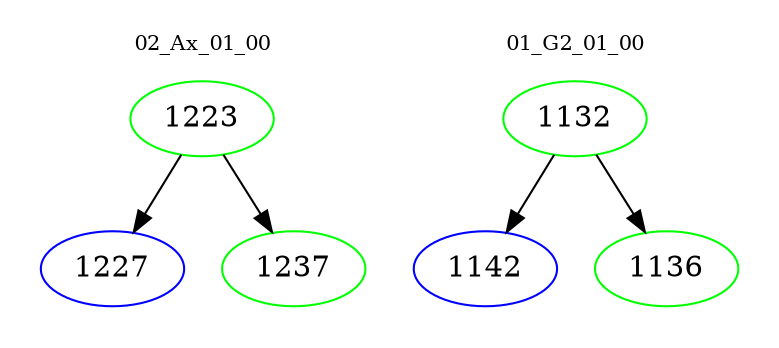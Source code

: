 digraph{
subgraph cluster_0 {
color = white
label = "02_Ax_01_00";
fontsize=10;
T0_1223 [label="1223", color="green"]
T0_1223 -> T0_1227 [color="black"]
T0_1227 [label="1227", color="blue"]
T0_1223 -> T0_1237 [color="black"]
T0_1237 [label="1237", color="green"]
}
subgraph cluster_1 {
color = white
label = "01_G2_01_00";
fontsize=10;
T1_1132 [label="1132", color="green"]
T1_1132 -> T1_1142 [color="black"]
T1_1142 [label="1142", color="blue"]
T1_1132 -> T1_1136 [color="black"]
T1_1136 [label="1136", color="green"]
}
}
